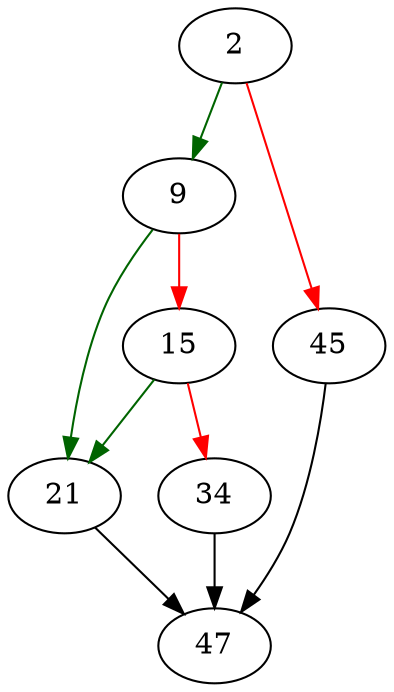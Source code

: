 strict digraph "sqlite3VectorFieldSubexpr" {
	// Node definitions.
	2 [entry=true];
	9;
	45;
	21;
	15;
	34;
	47;

	// Edge definitions.
	2 -> 9 [
		color=darkgreen
		cond=true
	];
	2 -> 45 [
		color=red
		cond=false
	];
	9 -> 21 [
		color=darkgreen
		cond=true
	];
	9 -> 15 [
		color=red
		cond=false
	];
	45 -> 47;
	21 -> 47;
	15 -> 21 [
		color=darkgreen
		cond=true
	];
	15 -> 34 [
		color=red
		cond=false
	];
	34 -> 47;
}